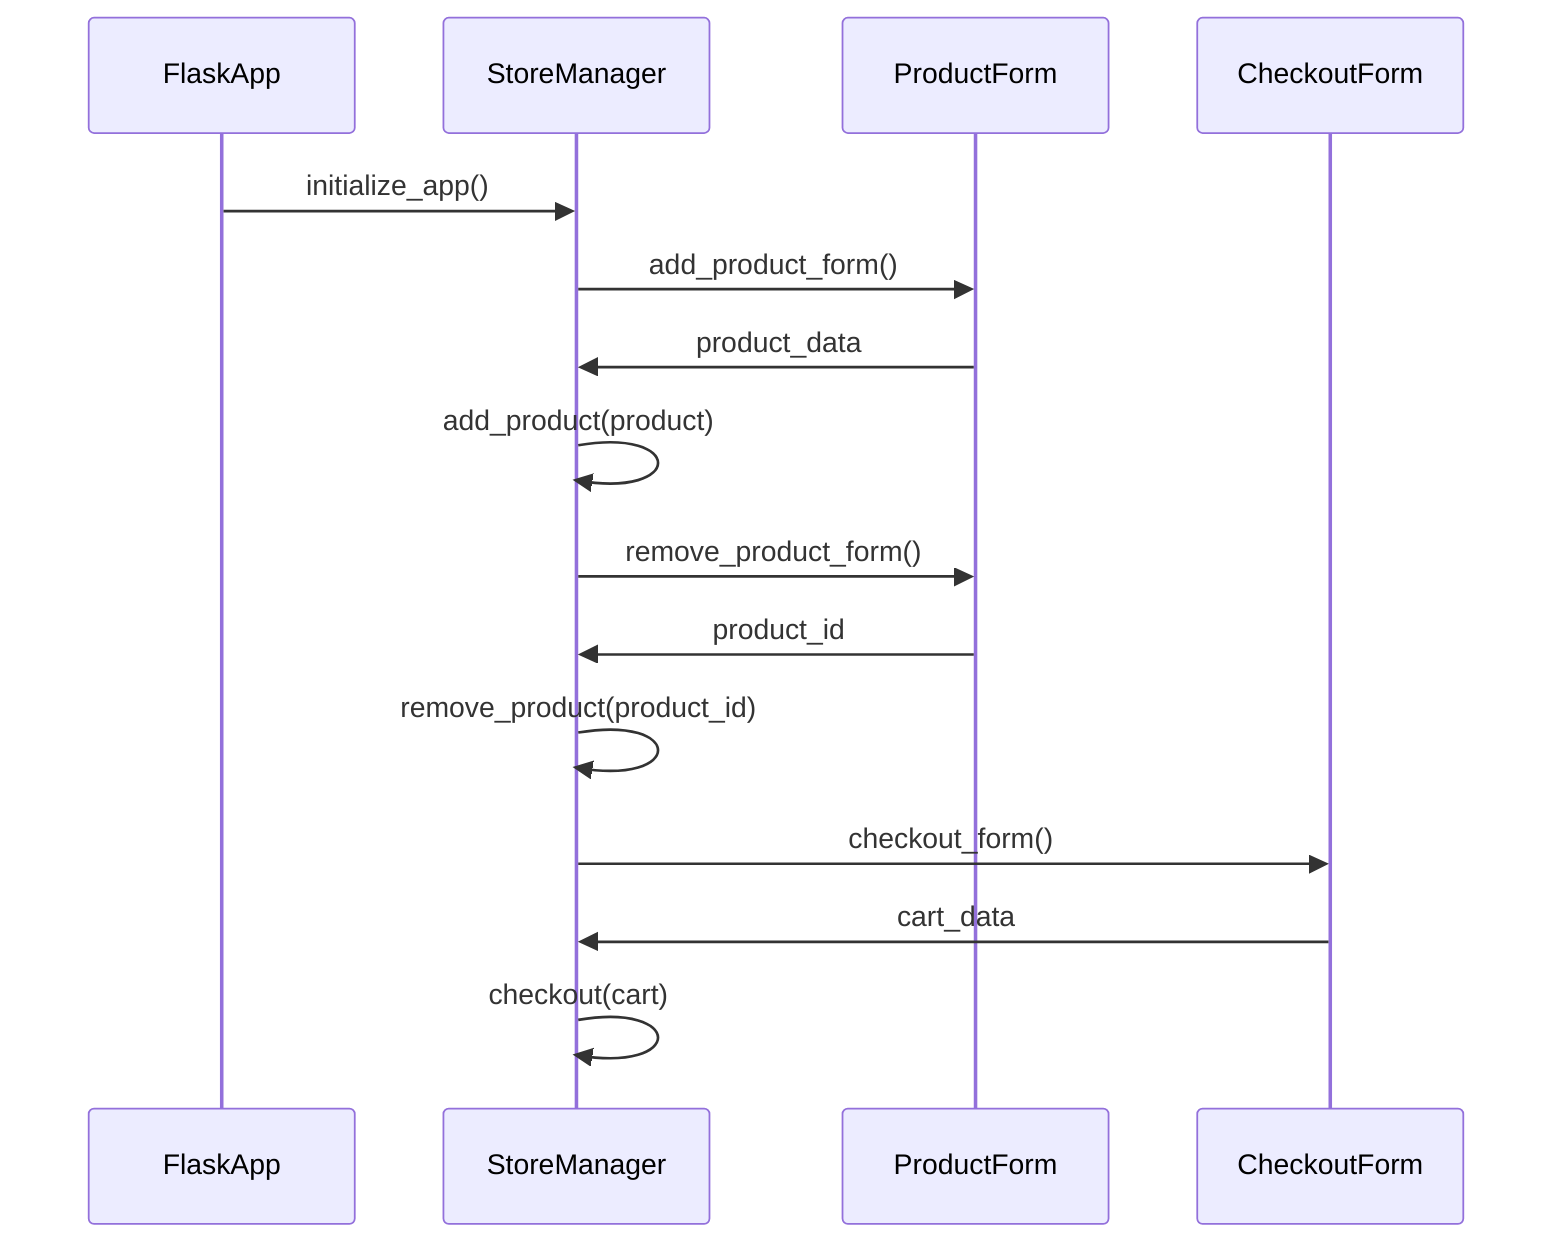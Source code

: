 sequenceDiagram
    participant A as FlaskApp
    participant SM as StoreManager
    participant PF as ProductForm
    participant CF as CheckoutForm
    A->>SM: initialize_app()
    SM->>PF: add_product_form()
    PF->>SM: product_data
    SM->>SM: add_product(product)
    SM->>PF: remove_product_form()
    PF->>SM: product_id
    SM->>SM: remove_product(product_id)
    SM->>CF: checkout_form()
    CF->>SM: cart_data
    SM->>SM: checkout(cart)